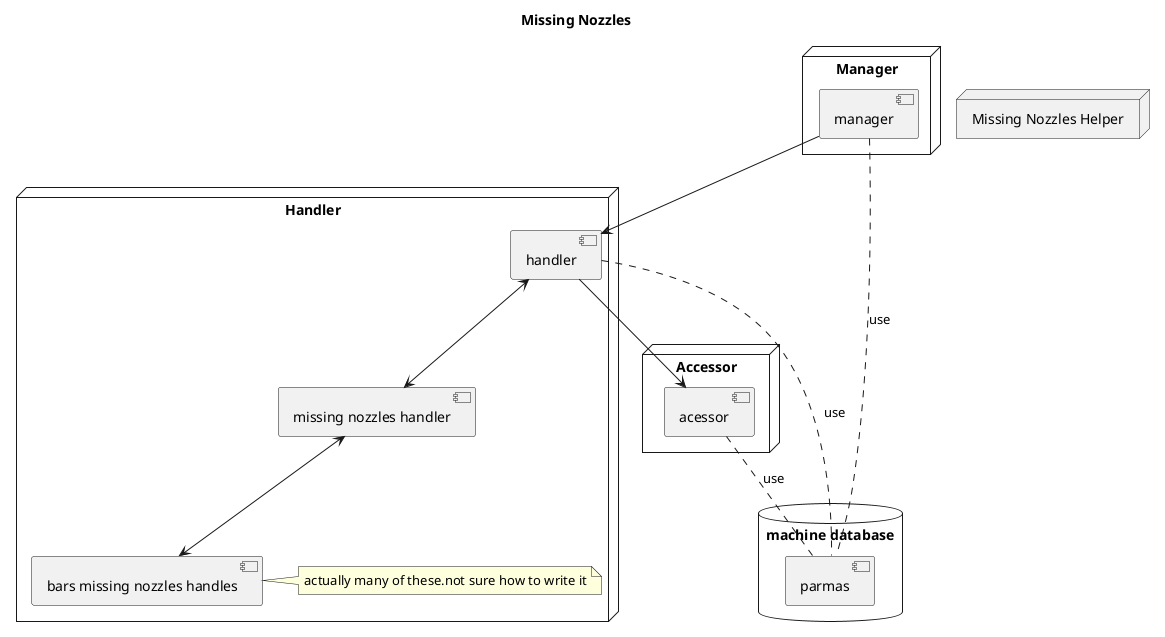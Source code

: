 
@startuml missingNozzles
skinparam ConditionEndStyle hline
skinparam conditionStyle Inside
!$manyOf = "actually many of these.not sure how to write it"

title Missing Nozzles

node "Manager" {
    [manager]
}
node "Handler" {
    [handler] <--> [missing nozzles handler]
    [missing nozzles handler] <--> [bars missing nozzles handles] 
    note right
    $manyOf
    end note


}
node "Missing Nozzles Helper" {

}
node "Accessor" {
    [acessor]
}
database "machine database" {
    [parmas]

}
[manager] --> [handler]
[handler] --> [acessor]

[manager] .. [parmas] : use
[handler] .. [parmas] : use
[acessor] .. [parmas] : use
@enduml